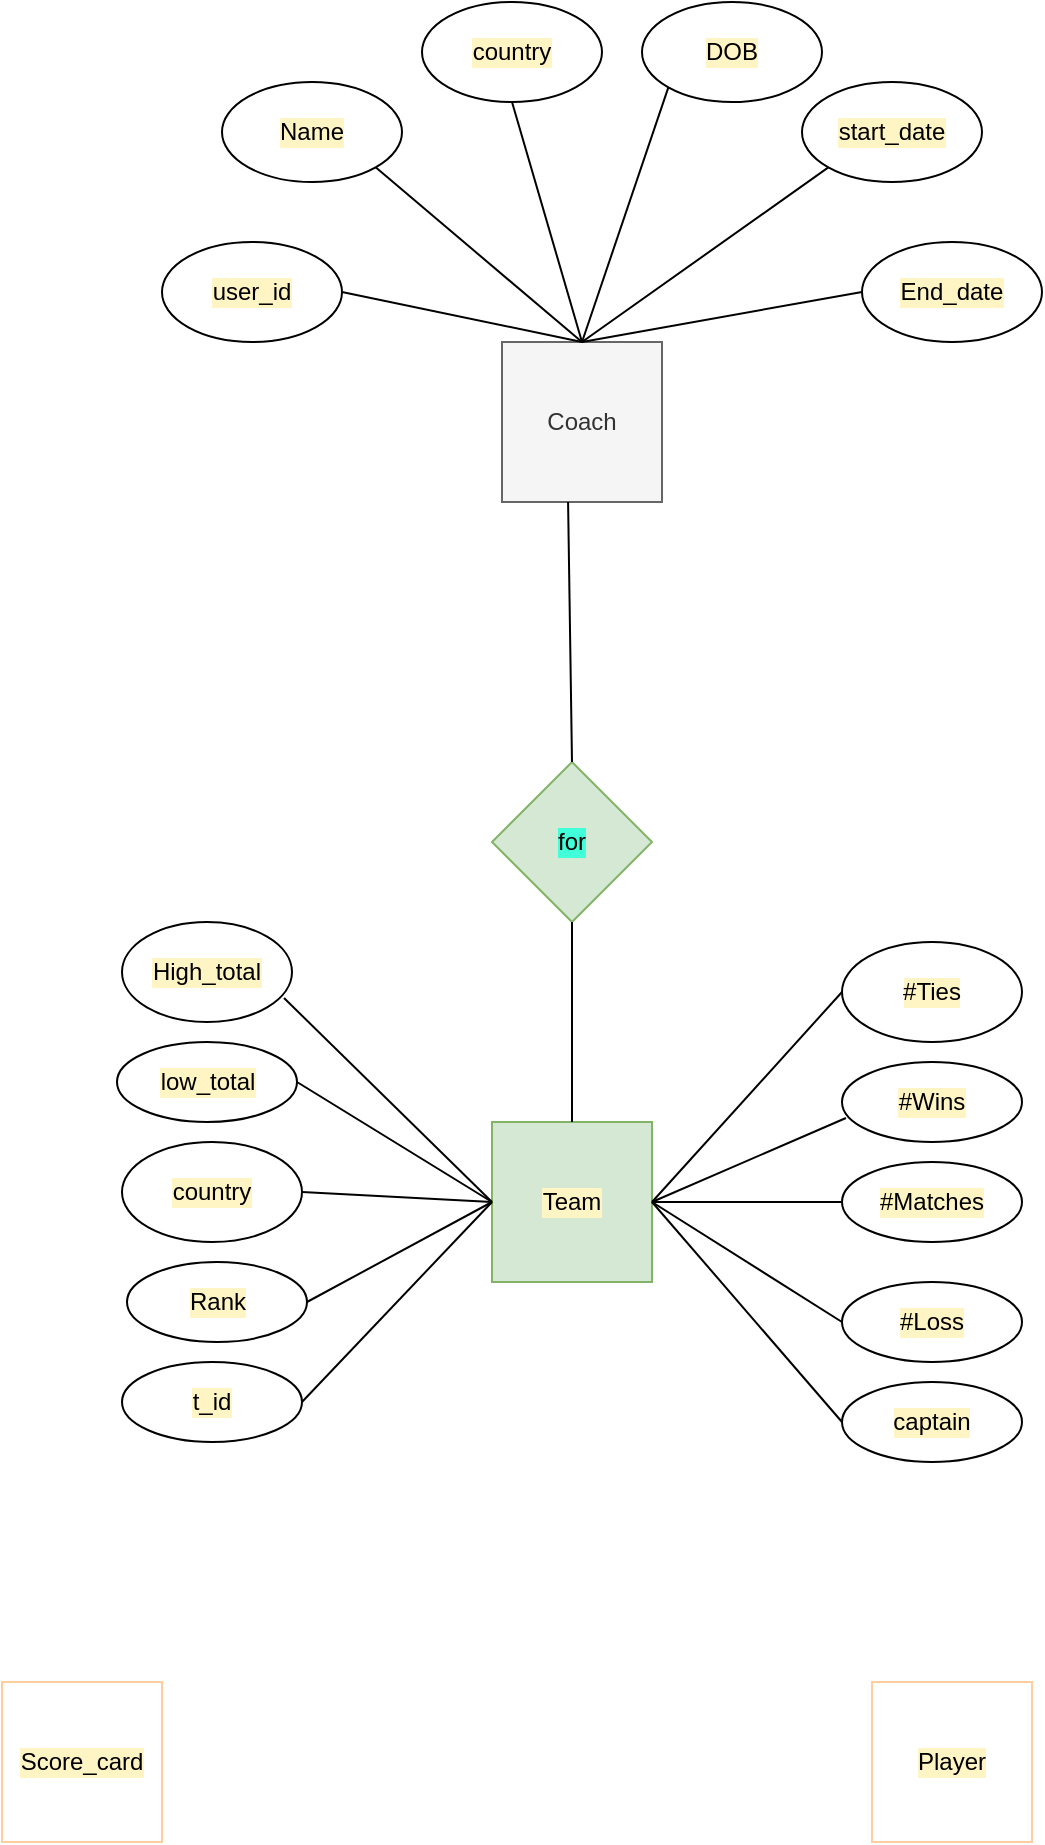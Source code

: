 <mxfile version="17.4.5" type="github">
  <diagram id="5ZY9MqqSMIlcSYLb8IPE" name="Page-1">
    <mxGraphModel dx="868" dy="482" grid="1" gridSize="10" guides="1" tooltips="1" connect="1" arrows="1" fold="1" page="1" pageScale="1" pageWidth="850" pageHeight="1100" math="0" shadow="0">
      <root>
        <mxCell id="0" />
        <mxCell id="1" parent="0" />
        <mxCell id="UrhdmBr5baxkywQVpkKn-1" value="Coach" style="whiteSpace=wrap;html=1;aspect=fixed;fillColor=#f5f5f5;fontColor=#333333;strokeColor=#666666;" vertex="1" parent="1">
          <mxGeometry x="390" y="210" width="80" height="80" as="geometry" />
        </mxCell>
        <mxCell id="UrhdmBr5baxkywQVpkKn-4" value="for" style="rhombus;whiteSpace=wrap;html=1;labelBackgroundColor=#40FFD9;fillColor=#d5e8d4;strokeColor=#82b366;" vertex="1" parent="1">
          <mxGeometry x="385" y="420" width="80" height="80" as="geometry" />
        </mxCell>
        <mxCell id="UrhdmBr5baxkywQVpkKn-5" value="Name" style="ellipse;whiteSpace=wrap;html=1;labelBackgroundColor=#FFF4C3;" vertex="1" parent="1">
          <mxGeometry x="250" y="80" width="90" height="50" as="geometry" />
        </mxCell>
        <mxCell id="UrhdmBr5baxkywQVpkKn-6" value="country" style="ellipse;whiteSpace=wrap;html=1;labelBackgroundColor=#FFF4C3;" vertex="1" parent="1">
          <mxGeometry x="350" y="40" width="90" height="50" as="geometry" />
        </mxCell>
        <mxCell id="UrhdmBr5baxkywQVpkKn-7" value="DOB" style="ellipse;whiteSpace=wrap;html=1;labelBackgroundColor=#FFF4C3;" vertex="1" parent="1">
          <mxGeometry x="460" y="40" width="90" height="50" as="geometry" />
        </mxCell>
        <mxCell id="UrhdmBr5baxkywQVpkKn-8" value="start_date" style="ellipse;whiteSpace=wrap;html=1;labelBackgroundColor=#FFF4C3;" vertex="1" parent="1">
          <mxGeometry x="540" y="80" width="90" height="50" as="geometry" />
        </mxCell>
        <mxCell id="UrhdmBr5baxkywQVpkKn-9" value="user_id" style="ellipse;whiteSpace=wrap;html=1;labelBackgroundColor=#FFF4C3;" vertex="1" parent="1">
          <mxGeometry x="220" y="160" width="90" height="50" as="geometry" />
        </mxCell>
        <mxCell id="UrhdmBr5baxkywQVpkKn-10" value="End_date" style="ellipse;whiteSpace=wrap;html=1;labelBackgroundColor=#FFF4C3;" vertex="1" parent="1">
          <mxGeometry x="570" y="160" width="90" height="50" as="geometry" />
        </mxCell>
        <mxCell id="UrhdmBr5baxkywQVpkKn-12" value="" style="endArrow=none;html=1;rounded=0;entryX=0;entryY=0.5;entryDx=0;entryDy=0;exitX=0.5;exitY=0;exitDx=0;exitDy=0;" edge="1" parent="1" source="UrhdmBr5baxkywQVpkKn-1" target="UrhdmBr5baxkywQVpkKn-10">
          <mxGeometry width="50" height="50" relative="1" as="geometry">
            <mxPoint x="400" y="280" as="sourcePoint" />
            <mxPoint x="450" y="230" as="targetPoint" />
          </mxGeometry>
        </mxCell>
        <mxCell id="UrhdmBr5baxkywQVpkKn-13" value="" style="endArrow=none;html=1;rounded=0;exitX=0;exitY=1;exitDx=0;exitDy=0;" edge="1" parent="1" source="UrhdmBr5baxkywQVpkKn-8">
          <mxGeometry width="50" height="50" relative="1" as="geometry">
            <mxPoint x="400" y="280" as="sourcePoint" />
            <mxPoint x="430" y="210" as="targetPoint" />
          </mxGeometry>
        </mxCell>
        <mxCell id="UrhdmBr5baxkywQVpkKn-14" value="" style="endArrow=none;html=1;rounded=0;exitX=1;exitY=0.5;exitDx=0;exitDy=0;" edge="1" parent="1" source="UrhdmBr5baxkywQVpkKn-9">
          <mxGeometry width="50" height="50" relative="1" as="geometry">
            <mxPoint x="400" y="280" as="sourcePoint" />
            <mxPoint x="430" y="210" as="targetPoint" />
          </mxGeometry>
        </mxCell>
        <mxCell id="UrhdmBr5baxkywQVpkKn-15" value="" style="endArrow=none;html=1;rounded=0;entryX=0.5;entryY=0;entryDx=0;entryDy=0;exitX=1;exitY=1;exitDx=0;exitDy=0;" edge="1" parent="1" source="UrhdmBr5baxkywQVpkKn-5" target="UrhdmBr5baxkywQVpkKn-1">
          <mxGeometry width="50" height="50" relative="1" as="geometry">
            <mxPoint x="400" y="280" as="sourcePoint" />
            <mxPoint x="450" y="230" as="targetPoint" />
          </mxGeometry>
        </mxCell>
        <mxCell id="UrhdmBr5baxkywQVpkKn-16" value="" style="endArrow=none;html=1;rounded=0;entryX=0.5;entryY=0;entryDx=0;entryDy=0;exitX=0.5;exitY=1;exitDx=0;exitDy=0;" edge="1" parent="1" source="UrhdmBr5baxkywQVpkKn-6" target="UrhdmBr5baxkywQVpkKn-1">
          <mxGeometry width="50" height="50" relative="1" as="geometry">
            <mxPoint x="400" y="280" as="sourcePoint" />
            <mxPoint x="450" y="230" as="targetPoint" />
          </mxGeometry>
        </mxCell>
        <mxCell id="UrhdmBr5baxkywQVpkKn-17" value="" style="endArrow=none;html=1;rounded=0;exitX=0;exitY=1;exitDx=0;exitDy=0;" edge="1" parent="1" source="UrhdmBr5baxkywQVpkKn-7">
          <mxGeometry width="50" height="50" relative="1" as="geometry">
            <mxPoint x="400" y="280" as="sourcePoint" />
            <mxPoint x="430" y="210" as="targetPoint" />
          </mxGeometry>
        </mxCell>
        <mxCell id="UrhdmBr5baxkywQVpkKn-21" value="" style="endArrow=none;html=1;rounded=0;exitX=0.413;exitY=1;exitDx=0;exitDy=0;exitPerimeter=0;entryX=0.5;entryY=0;entryDx=0;entryDy=0;" edge="1" parent="1" source="UrhdmBr5baxkywQVpkKn-1" target="UrhdmBr5baxkywQVpkKn-4">
          <mxGeometry width="50" height="50" relative="1" as="geometry">
            <mxPoint x="400" y="280" as="sourcePoint" />
            <mxPoint x="450" y="230" as="targetPoint" />
          </mxGeometry>
        </mxCell>
        <mxCell id="UrhdmBr5baxkywQVpkKn-23" value="Team" style="whiteSpace=wrap;html=1;aspect=fixed;labelBackgroundColor=#FFF4C3;strokeColor=#82b366;shadow=0;fillColor=#d5e8d4;" vertex="1" parent="1">
          <mxGeometry x="385" y="600" width="80" height="80" as="geometry" />
        </mxCell>
        <mxCell id="UrhdmBr5baxkywQVpkKn-25" value="High_total" style="ellipse;whiteSpace=wrap;html=1;labelBackgroundColor=#FFF4C3;" vertex="1" parent="1">
          <mxGeometry x="200" y="500" width="85" height="50" as="geometry" />
        </mxCell>
        <mxCell id="UrhdmBr5baxkywQVpkKn-26" value="low_total" style="ellipse;whiteSpace=wrap;html=1;labelBackgroundColor=#FFF4C3;" vertex="1" parent="1">
          <mxGeometry x="197.5" y="560" width="90" height="40" as="geometry" />
        </mxCell>
        <mxCell id="UrhdmBr5baxkywQVpkKn-27" value="country" style="ellipse;whiteSpace=wrap;html=1;labelBackgroundColor=#FFF4C3;direction=south;" vertex="1" parent="1">
          <mxGeometry x="200" y="610" width="90" height="50" as="geometry" />
        </mxCell>
        <mxCell id="UrhdmBr5baxkywQVpkKn-28" style="edgeStyle=orthogonalEdgeStyle;rounded=0;orthogonalLoop=1;jettySize=auto;html=1;exitX=0.5;exitY=1;exitDx=0;exitDy=0;" edge="1" parent="1" source="UrhdmBr5baxkywQVpkKn-26" target="UrhdmBr5baxkywQVpkKn-26">
          <mxGeometry relative="1" as="geometry" />
        </mxCell>
        <mxCell id="UrhdmBr5baxkywQVpkKn-29" value="Rank" style="ellipse;whiteSpace=wrap;html=1;labelBackgroundColor=#FFF4C3;" vertex="1" parent="1">
          <mxGeometry x="202.5" y="670" width="90" height="40" as="geometry" />
        </mxCell>
        <mxCell id="UrhdmBr5baxkywQVpkKn-30" value="t_id" style="ellipse;whiteSpace=wrap;html=1;labelBackgroundColor=#FFF4C3;" vertex="1" parent="1">
          <mxGeometry x="200" y="720" width="90" height="40" as="geometry" />
        </mxCell>
        <mxCell id="UrhdmBr5baxkywQVpkKn-31" value="#Ties" style="ellipse;whiteSpace=wrap;html=1;labelBackgroundColor=#FFF4C3;" vertex="1" parent="1">
          <mxGeometry x="560" y="510" width="90" height="50" as="geometry" />
        </mxCell>
        <mxCell id="UrhdmBr5baxkywQVpkKn-32" value="#Loss" style="ellipse;whiteSpace=wrap;html=1;labelBackgroundColor=#FFF4C3;" vertex="1" parent="1">
          <mxGeometry x="560" y="680" width="90" height="40" as="geometry" />
        </mxCell>
        <mxCell id="UrhdmBr5baxkywQVpkKn-33" value="#Matches" style="ellipse;whiteSpace=wrap;html=1;labelBackgroundColor=#FFF4C3;" vertex="1" parent="1">
          <mxGeometry x="560" y="620" width="90" height="40" as="geometry" />
        </mxCell>
        <mxCell id="UrhdmBr5baxkywQVpkKn-34" value="#Wins" style="ellipse;whiteSpace=wrap;html=1;labelBackgroundColor=#FFF4C3;" vertex="1" parent="1">
          <mxGeometry x="560" y="570" width="90" height="40" as="geometry" />
        </mxCell>
        <mxCell id="UrhdmBr5baxkywQVpkKn-35" value="captain" style="ellipse;whiteSpace=wrap;html=1;labelBackgroundColor=#FFF4C3;" vertex="1" parent="1">
          <mxGeometry x="560" y="730" width="90" height="40" as="geometry" />
        </mxCell>
        <mxCell id="UrhdmBr5baxkywQVpkKn-36" value="" style="endArrow=none;html=1;rounded=0;entryX=0.5;entryY=1;entryDx=0;entryDy=0;exitX=0.5;exitY=0;exitDx=0;exitDy=0;" edge="1" parent="1" source="UrhdmBr5baxkywQVpkKn-23" target="UrhdmBr5baxkywQVpkKn-4">
          <mxGeometry width="50" height="50" relative="1" as="geometry">
            <mxPoint x="400" y="620" as="sourcePoint" />
            <mxPoint x="450" y="570" as="targetPoint" />
          </mxGeometry>
        </mxCell>
        <mxCell id="UrhdmBr5baxkywQVpkKn-37" value="" style="endArrow=none;html=1;rounded=0;exitX=0;exitY=0.5;exitDx=0;exitDy=0;entryX=0.953;entryY=0.76;entryDx=0;entryDy=0;entryPerimeter=0;" edge="1" parent="1" source="UrhdmBr5baxkywQVpkKn-23" target="UrhdmBr5baxkywQVpkKn-25">
          <mxGeometry width="50" height="50" relative="1" as="geometry">
            <mxPoint x="380" y="630" as="sourcePoint" />
            <mxPoint x="290" y="530" as="targetPoint" />
          </mxGeometry>
        </mxCell>
        <mxCell id="UrhdmBr5baxkywQVpkKn-38" value="" style="endArrow=none;html=1;rounded=0;exitX=0;exitY=0.5;exitDx=0;exitDy=0;entryX=1;entryY=0.5;entryDx=0;entryDy=0;" edge="1" parent="1" source="UrhdmBr5baxkywQVpkKn-23" target="UrhdmBr5baxkywQVpkKn-26">
          <mxGeometry width="50" height="50" relative="1" as="geometry">
            <mxPoint x="400" y="620" as="sourcePoint" />
            <mxPoint x="450" y="570" as="targetPoint" />
          </mxGeometry>
        </mxCell>
        <mxCell id="UrhdmBr5baxkywQVpkKn-39" value="" style="endArrow=none;html=1;rounded=0;exitX=0;exitY=0.5;exitDx=0;exitDy=0;entryX=0.5;entryY=0;entryDx=0;entryDy=0;" edge="1" parent="1" source="UrhdmBr5baxkywQVpkKn-23" target="UrhdmBr5baxkywQVpkKn-27">
          <mxGeometry width="50" height="50" relative="1" as="geometry">
            <mxPoint x="400" y="620" as="sourcePoint" />
            <mxPoint x="450" y="570" as="targetPoint" />
          </mxGeometry>
        </mxCell>
        <mxCell id="UrhdmBr5baxkywQVpkKn-40" value="" style="endArrow=none;html=1;rounded=0;exitX=0;exitY=0.5;exitDx=0;exitDy=0;entryX=1;entryY=0.5;entryDx=0;entryDy=0;" edge="1" parent="1" source="UrhdmBr5baxkywQVpkKn-23" target="UrhdmBr5baxkywQVpkKn-29">
          <mxGeometry width="50" height="50" relative="1" as="geometry">
            <mxPoint x="400" y="620" as="sourcePoint" />
            <mxPoint x="450" y="570" as="targetPoint" />
          </mxGeometry>
        </mxCell>
        <mxCell id="UrhdmBr5baxkywQVpkKn-41" value="" style="endArrow=none;html=1;rounded=0;entryX=1;entryY=0.5;entryDx=0;entryDy=0;exitX=0;exitY=0.5;exitDx=0;exitDy=0;" edge="1" parent="1" source="UrhdmBr5baxkywQVpkKn-23" target="UrhdmBr5baxkywQVpkKn-30">
          <mxGeometry width="50" height="50" relative="1" as="geometry">
            <mxPoint x="380" y="640" as="sourcePoint" />
            <mxPoint x="450" y="570" as="targetPoint" />
          </mxGeometry>
        </mxCell>
        <mxCell id="UrhdmBr5baxkywQVpkKn-42" value="" style="endArrow=none;html=1;rounded=0;entryX=1;entryY=0.5;entryDx=0;entryDy=0;exitX=0;exitY=0.5;exitDx=0;exitDy=0;" edge="1" parent="1" source="UrhdmBr5baxkywQVpkKn-31" target="UrhdmBr5baxkywQVpkKn-23">
          <mxGeometry width="50" height="50" relative="1" as="geometry">
            <mxPoint x="400" y="620" as="sourcePoint" />
            <mxPoint x="450" y="570" as="targetPoint" />
          </mxGeometry>
        </mxCell>
        <mxCell id="UrhdmBr5baxkywQVpkKn-43" value="" style="endArrow=none;html=1;rounded=0;entryX=1;entryY=0.5;entryDx=0;entryDy=0;exitX=0;exitY=0.5;exitDx=0;exitDy=0;" edge="1" parent="1" source="UrhdmBr5baxkywQVpkKn-33" target="UrhdmBr5baxkywQVpkKn-23">
          <mxGeometry width="50" height="50" relative="1" as="geometry">
            <mxPoint x="400" y="620" as="sourcePoint" />
            <mxPoint x="450" y="570" as="targetPoint" />
          </mxGeometry>
        </mxCell>
        <mxCell id="UrhdmBr5baxkywQVpkKn-44" value="" style="endArrow=none;html=1;rounded=0;exitX=1;exitY=0.5;exitDx=0;exitDy=0;entryX=0;entryY=0.5;entryDx=0;entryDy=0;" edge="1" parent="1" source="UrhdmBr5baxkywQVpkKn-23" target="UrhdmBr5baxkywQVpkKn-32">
          <mxGeometry width="50" height="50" relative="1" as="geometry">
            <mxPoint x="400" y="620" as="sourcePoint" />
            <mxPoint x="450" y="570" as="targetPoint" />
          </mxGeometry>
        </mxCell>
        <mxCell id="UrhdmBr5baxkywQVpkKn-45" value="" style="endArrow=none;html=1;rounded=0;exitX=1;exitY=0.5;exitDx=0;exitDy=0;entryX=0.022;entryY=0.7;entryDx=0;entryDy=0;entryPerimeter=0;" edge="1" parent="1" source="UrhdmBr5baxkywQVpkKn-23" target="UrhdmBr5baxkywQVpkKn-34">
          <mxGeometry width="50" height="50" relative="1" as="geometry">
            <mxPoint x="400" y="620" as="sourcePoint" />
            <mxPoint x="450" y="570" as="targetPoint" />
          </mxGeometry>
        </mxCell>
        <mxCell id="UrhdmBr5baxkywQVpkKn-46" value="" style="endArrow=none;html=1;rounded=0;exitX=1;exitY=0.5;exitDx=0;exitDy=0;entryX=0;entryY=0.5;entryDx=0;entryDy=0;" edge="1" parent="1" source="UrhdmBr5baxkywQVpkKn-23" target="UrhdmBr5baxkywQVpkKn-35">
          <mxGeometry width="50" height="50" relative="1" as="geometry">
            <mxPoint x="400" y="620" as="sourcePoint" />
            <mxPoint x="450" y="570" as="targetPoint" />
          </mxGeometry>
        </mxCell>
        <mxCell id="UrhdmBr5baxkywQVpkKn-48" value="Score_card" style="whiteSpace=wrap;html=1;aspect=fixed;shadow=0;labelBackgroundColor=#FFF4C3;strokeColor=#FFCE9F;gradientColor=none;" vertex="1" parent="1">
          <mxGeometry x="140" y="880" width="80" height="80" as="geometry" />
        </mxCell>
        <mxCell id="UrhdmBr5baxkywQVpkKn-49" value="Player" style="whiteSpace=wrap;html=1;aspect=fixed;shadow=0;labelBackgroundColor=#FFF4C3;strokeColor=#FFCE9F;gradientColor=none;" vertex="1" parent="1">
          <mxGeometry x="575" y="880" width="80" height="80" as="geometry" />
        </mxCell>
      </root>
    </mxGraphModel>
  </diagram>
</mxfile>
